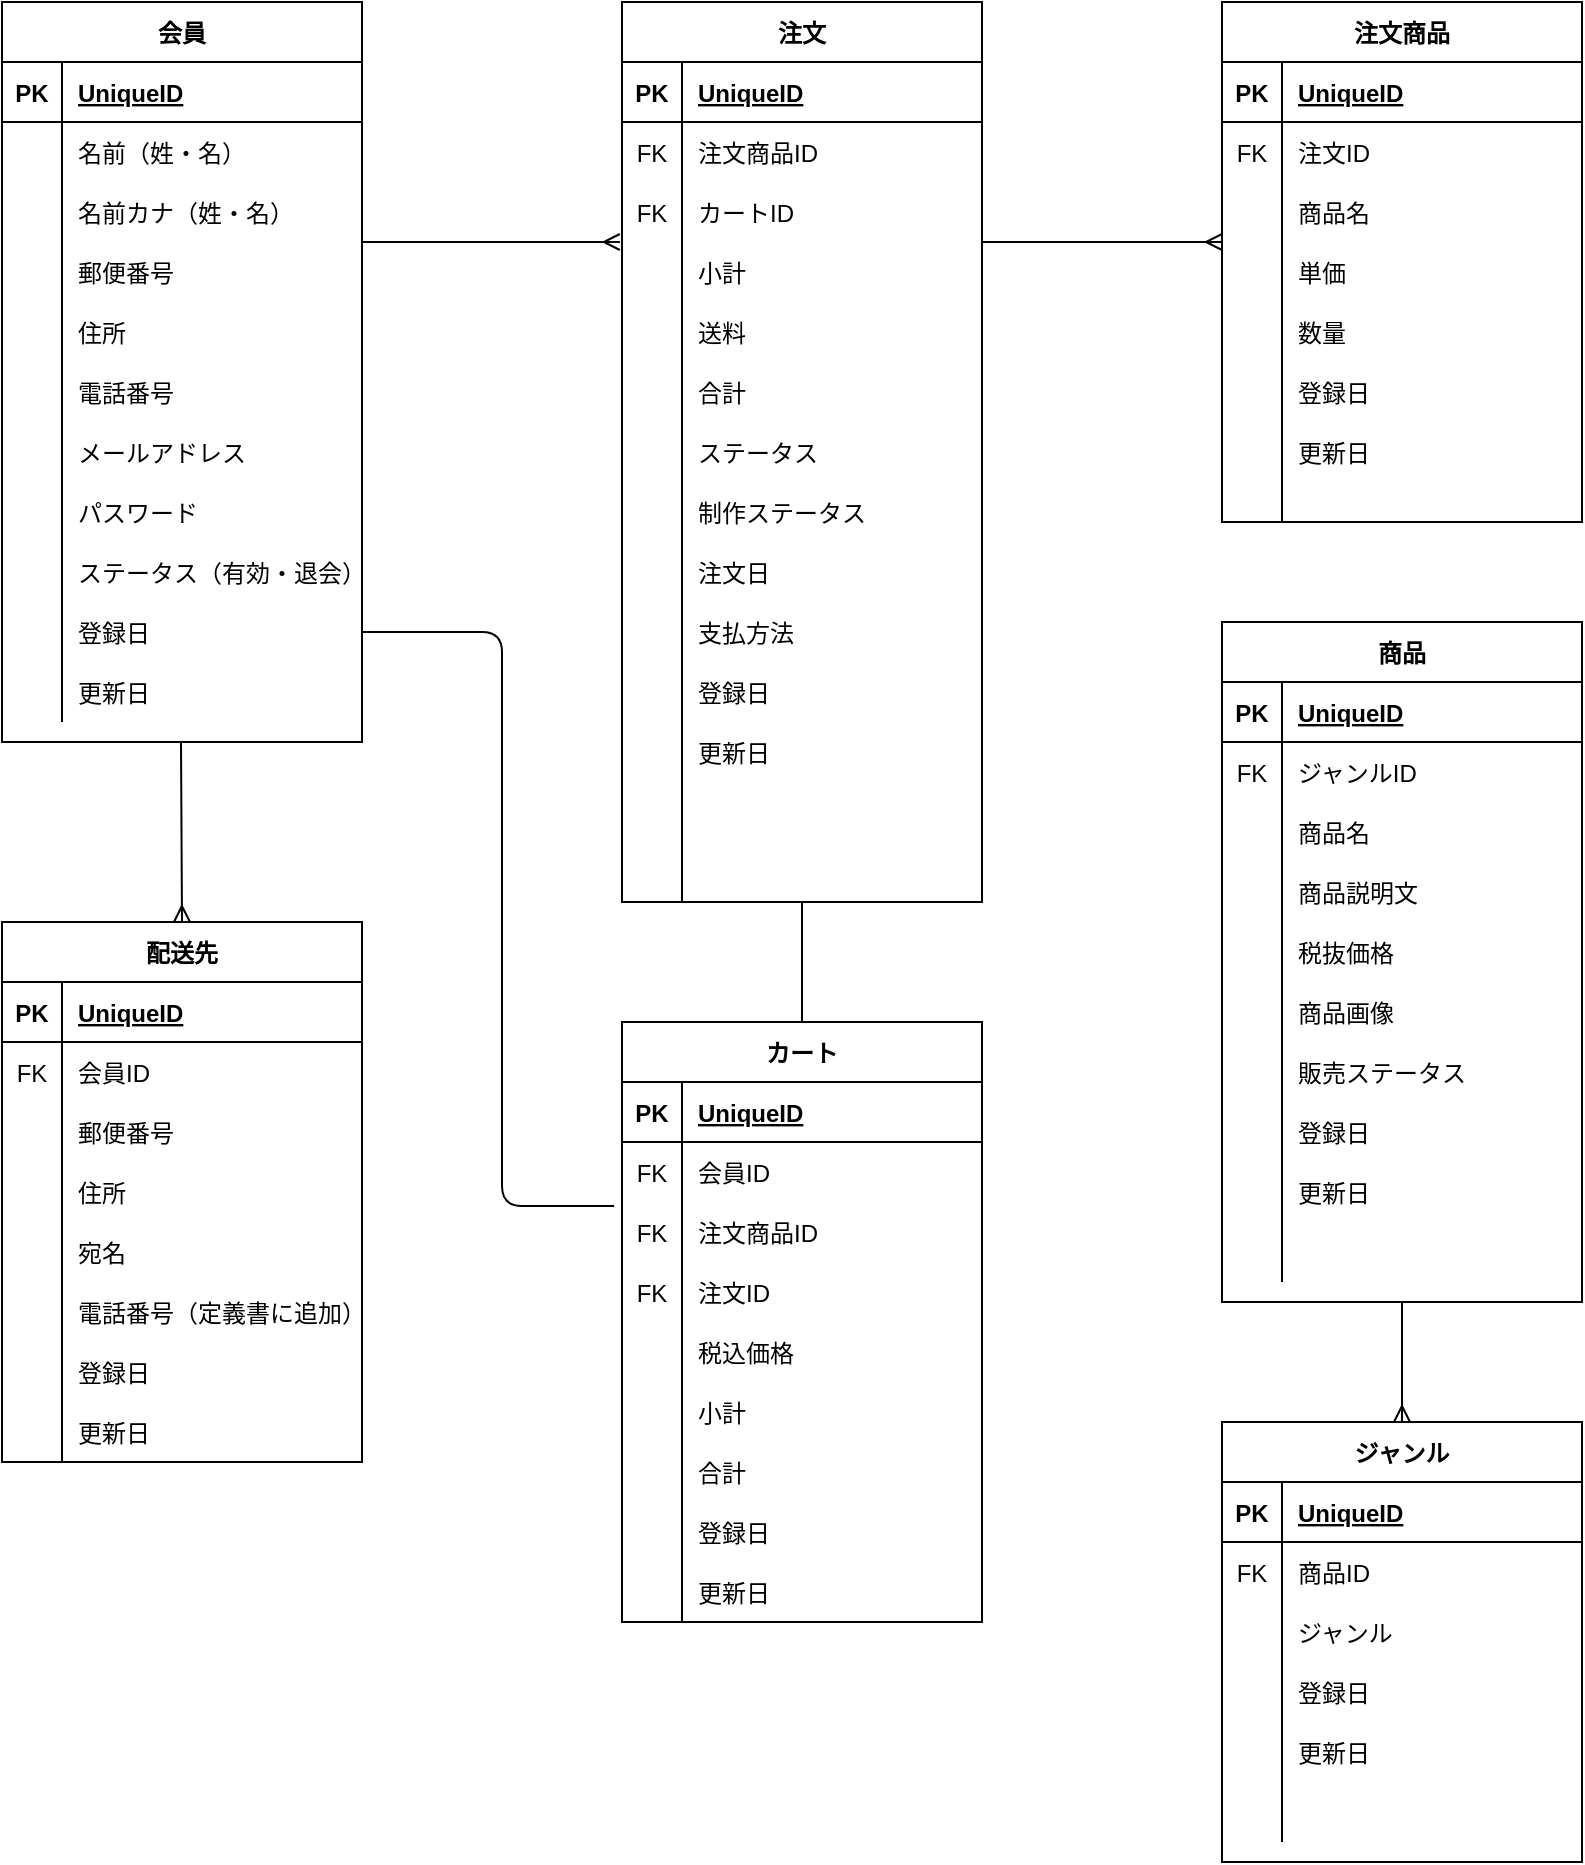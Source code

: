 <mxfile version="14.5.10" type="github">
  <diagram id="IAEGiq9gP3FGeBTiqhDT" name="Page-1">
    <mxGraphModel dx="1426" dy="769" grid="1" gridSize="10" guides="1" tooltips="1" connect="1" arrows="1" fold="1" page="1" pageScale="1" pageWidth="827" pageHeight="1169" math="0" shadow="0">
      <root>
        <mxCell id="0" />
        <mxCell id="1" parent="0" />
        <mxCell id="_laBqRCfSA1-eoaLihnK-1" value="会員" style="shape=table;startSize=30;container=1;collapsible=1;childLayout=tableLayout;fixedRows=1;rowLines=0;fontStyle=1;align=center;resizeLast=1;" vertex="1" parent="1">
          <mxGeometry x="10" y="10" width="180" height="370" as="geometry" />
        </mxCell>
        <mxCell id="_laBqRCfSA1-eoaLihnK-2" value="" style="shape=partialRectangle;collapsible=0;dropTarget=0;pointerEvents=0;fillColor=none;top=0;left=0;bottom=1;right=0;points=[[0,0.5],[1,0.5]];portConstraint=eastwest;" vertex="1" parent="_laBqRCfSA1-eoaLihnK-1">
          <mxGeometry y="30" width="180" height="30" as="geometry" />
        </mxCell>
        <mxCell id="_laBqRCfSA1-eoaLihnK-3" value="PK" style="shape=partialRectangle;connectable=0;fillColor=none;top=0;left=0;bottom=0;right=0;fontStyle=1;overflow=hidden;" vertex="1" parent="_laBqRCfSA1-eoaLihnK-2">
          <mxGeometry width="30" height="30" as="geometry" />
        </mxCell>
        <mxCell id="_laBqRCfSA1-eoaLihnK-4" value="UniqueID" style="shape=partialRectangle;connectable=0;fillColor=none;top=0;left=0;bottom=0;right=0;align=left;spacingLeft=6;fontStyle=5;overflow=hidden;" vertex="1" parent="_laBqRCfSA1-eoaLihnK-2">
          <mxGeometry x="30" width="150" height="30" as="geometry" />
        </mxCell>
        <mxCell id="_laBqRCfSA1-eoaLihnK-5" value="" style="shape=partialRectangle;collapsible=0;dropTarget=0;pointerEvents=0;fillColor=none;top=0;left=0;bottom=0;right=0;points=[[0,0.5],[1,0.5]];portConstraint=eastwest;" vertex="1" parent="_laBqRCfSA1-eoaLihnK-1">
          <mxGeometry y="60" width="180" height="30" as="geometry" />
        </mxCell>
        <mxCell id="_laBqRCfSA1-eoaLihnK-6" value="" style="shape=partialRectangle;connectable=0;fillColor=none;top=0;left=0;bottom=0;right=0;editable=1;overflow=hidden;" vertex="1" parent="_laBqRCfSA1-eoaLihnK-5">
          <mxGeometry width="30" height="30" as="geometry" />
        </mxCell>
        <mxCell id="_laBqRCfSA1-eoaLihnK-7" value="名前（姓・名）" style="shape=partialRectangle;connectable=0;fillColor=none;top=0;left=0;bottom=0;right=0;align=left;spacingLeft=6;overflow=hidden;" vertex="1" parent="_laBqRCfSA1-eoaLihnK-5">
          <mxGeometry x="30" width="150" height="30" as="geometry" />
        </mxCell>
        <mxCell id="_laBqRCfSA1-eoaLihnK-8" value="" style="shape=partialRectangle;collapsible=0;dropTarget=0;pointerEvents=0;fillColor=none;top=0;left=0;bottom=0;right=0;points=[[0,0.5],[1,0.5]];portConstraint=eastwest;" vertex="1" parent="_laBqRCfSA1-eoaLihnK-1">
          <mxGeometry y="90" width="180" height="30" as="geometry" />
        </mxCell>
        <mxCell id="_laBqRCfSA1-eoaLihnK-9" value="" style="shape=partialRectangle;connectable=0;fillColor=none;top=0;left=0;bottom=0;right=0;editable=1;overflow=hidden;" vertex="1" parent="_laBqRCfSA1-eoaLihnK-8">
          <mxGeometry width="30" height="30" as="geometry" />
        </mxCell>
        <mxCell id="_laBqRCfSA1-eoaLihnK-10" value="名前カナ（姓・名）" style="shape=partialRectangle;connectable=0;fillColor=none;top=0;left=0;bottom=0;right=0;align=left;spacingLeft=6;overflow=hidden;" vertex="1" parent="_laBqRCfSA1-eoaLihnK-8">
          <mxGeometry x="30" width="150" height="30" as="geometry" />
        </mxCell>
        <mxCell id="_laBqRCfSA1-eoaLihnK-11" value="" style="shape=partialRectangle;collapsible=0;dropTarget=0;pointerEvents=0;fillColor=none;top=0;left=0;bottom=0;right=0;points=[[0,0.5],[1,0.5]];portConstraint=eastwest;" vertex="1" parent="_laBqRCfSA1-eoaLihnK-1">
          <mxGeometry y="120" width="180" height="30" as="geometry" />
        </mxCell>
        <mxCell id="_laBqRCfSA1-eoaLihnK-12" value="" style="shape=partialRectangle;connectable=0;fillColor=none;top=0;left=0;bottom=0;right=0;editable=1;overflow=hidden;" vertex="1" parent="_laBqRCfSA1-eoaLihnK-11">
          <mxGeometry width="30" height="30" as="geometry" />
        </mxCell>
        <mxCell id="_laBqRCfSA1-eoaLihnK-13" value="郵便番号" style="shape=partialRectangle;connectable=0;fillColor=none;top=0;left=0;bottom=0;right=0;align=left;spacingLeft=6;overflow=hidden;" vertex="1" parent="_laBqRCfSA1-eoaLihnK-11">
          <mxGeometry x="30" width="150" height="30" as="geometry" />
        </mxCell>
        <mxCell id="_laBqRCfSA1-eoaLihnK-94" value="" style="shape=partialRectangle;collapsible=0;dropTarget=0;pointerEvents=0;fillColor=none;top=0;left=0;bottom=0;right=0;points=[[0,0.5],[1,0.5]];portConstraint=eastwest;" vertex="1" parent="_laBqRCfSA1-eoaLihnK-1">
          <mxGeometry y="150" width="180" height="30" as="geometry" />
        </mxCell>
        <mxCell id="_laBqRCfSA1-eoaLihnK-95" value="" style="shape=partialRectangle;connectable=0;fillColor=none;top=0;left=0;bottom=0;right=0;editable=1;overflow=hidden;" vertex="1" parent="_laBqRCfSA1-eoaLihnK-94">
          <mxGeometry width="30" height="30" as="geometry" />
        </mxCell>
        <mxCell id="_laBqRCfSA1-eoaLihnK-96" value="住所" style="shape=partialRectangle;connectable=0;fillColor=none;top=0;left=0;bottom=0;right=0;align=left;spacingLeft=6;overflow=hidden;" vertex="1" parent="_laBqRCfSA1-eoaLihnK-94">
          <mxGeometry x="30" width="150" height="30" as="geometry" />
        </mxCell>
        <mxCell id="_laBqRCfSA1-eoaLihnK-98" value="" style="shape=partialRectangle;collapsible=0;dropTarget=0;pointerEvents=0;fillColor=none;top=0;left=0;bottom=0;right=0;points=[[0,0.5],[1,0.5]];portConstraint=eastwest;" vertex="1" parent="_laBqRCfSA1-eoaLihnK-1">
          <mxGeometry y="180" width="180" height="30" as="geometry" />
        </mxCell>
        <mxCell id="_laBqRCfSA1-eoaLihnK-99" value="" style="shape=partialRectangle;connectable=0;fillColor=none;top=0;left=0;bottom=0;right=0;editable=1;overflow=hidden;" vertex="1" parent="_laBqRCfSA1-eoaLihnK-98">
          <mxGeometry width="30" height="30" as="geometry" />
        </mxCell>
        <mxCell id="_laBqRCfSA1-eoaLihnK-100" value="電話番号" style="shape=partialRectangle;connectable=0;fillColor=none;top=0;left=0;bottom=0;right=0;align=left;spacingLeft=6;overflow=hidden;" vertex="1" parent="_laBqRCfSA1-eoaLihnK-98">
          <mxGeometry x="30" width="150" height="30" as="geometry" />
        </mxCell>
        <mxCell id="_laBqRCfSA1-eoaLihnK-101" value="" style="shape=partialRectangle;collapsible=0;dropTarget=0;pointerEvents=0;fillColor=none;top=0;left=0;bottom=0;right=0;points=[[0,0.5],[1,0.5]];portConstraint=eastwest;" vertex="1" parent="_laBqRCfSA1-eoaLihnK-1">
          <mxGeometry y="210" width="180" height="30" as="geometry" />
        </mxCell>
        <mxCell id="_laBqRCfSA1-eoaLihnK-102" value="" style="shape=partialRectangle;connectable=0;fillColor=none;top=0;left=0;bottom=0;right=0;editable=1;overflow=hidden;" vertex="1" parent="_laBqRCfSA1-eoaLihnK-101">
          <mxGeometry width="30" height="30" as="geometry" />
        </mxCell>
        <mxCell id="_laBqRCfSA1-eoaLihnK-103" value="メールアドレス" style="shape=partialRectangle;connectable=0;fillColor=none;top=0;left=0;bottom=0;right=0;align=left;spacingLeft=6;overflow=hidden;" vertex="1" parent="_laBqRCfSA1-eoaLihnK-101">
          <mxGeometry x="30" width="150" height="30" as="geometry" />
        </mxCell>
        <mxCell id="_laBqRCfSA1-eoaLihnK-104" value="" style="shape=partialRectangle;collapsible=0;dropTarget=0;pointerEvents=0;fillColor=none;top=0;left=0;bottom=0;right=0;points=[[0,0.5],[1,0.5]];portConstraint=eastwest;" vertex="1" parent="_laBqRCfSA1-eoaLihnK-1">
          <mxGeometry y="240" width="180" height="30" as="geometry" />
        </mxCell>
        <mxCell id="_laBqRCfSA1-eoaLihnK-105" value="" style="shape=partialRectangle;connectable=0;fillColor=none;top=0;left=0;bottom=0;right=0;editable=1;overflow=hidden;" vertex="1" parent="_laBqRCfSA1-eoaLihnK-104">
          <mxGeometry width="30" height="30" as="geometry" />
        </mxCell>
        <mxCell id="_laBqRCfSA1-eoaLihnK-106" value="パスワード" style="shape=partialRectangle;connectable=0;fillColor=none;top=0;left=0;bottom=0;right=0;align=left;spacingLeft=6;overflow=hidden;" vertex="1" parent="_laBqRCfSA1-eoaLihnK-104">
          <mxGeometry x="30" width="150" height="30" as="geometry" />
        </mxCell>
        <mxCell id="_laBqRCfSA1-eoaLihnK-107" value="" style="shape=partialRectangle;collapsible=0;dropTarget=0;pointerEvents=0;fillColor=none;top=0;left=0;bottom=0;right=0;points=[[0,0.5],[1,0.5]];portConstraint=eastwest;" vertex="1" parent="_laBqRCfSA1-eoaLihnK-1">
          <mxGeometry y="270" width="180" height="30" as="geometry" />
        </mxCell>
        <mxCell id="_laBqRCfSA1-eoaLihnK-108" value="" style="shape=partialRectangle;connectable=0;fillColor=none;top=0;left=0;bottom=0;right=0;editable=1;overflow=hidden;" vertex="1" parent="_laBqRCfSA1-eoaLihnK-107">
          <mxGeometry width="30" height="30" as="geometry" />
        </mxCell>
        <mxCell id="_laBqRCfSA1-eoaLihnK-109" value="ステータス（有効・退会）" style="shape=partialRectangle;connectable=0;fillColor=none;top=0;left=0;bottom=0;right=0;align=left;spacingLeft=6;overflow=hidden;" vertex="1" parent="_laBqRCfSA1-eoaLihnK-107">
          <mxGeometry x="30" width="150" height="30" as="geometry" />
        </mxCell>
        <mxCell id="_laBqRCfSA1-eoaLihnK-110" value="" style="shape=partialRectangle;collapsible=0;dropTarget=0;pointerEvents=0;fillColor=none;top=0;left=0;bottom=0;right=0;points=[[0,0.5],[1,0.5]];portConstraint=eastwest;" vertex="1" parent="_laBqRCfSA1-eoaLihnK-1">
          <mxGeometry y="300" width="180" height="30" as="geometry" />
        </mxCell>
        <mxCell id="_laBqRCfSA1-eoaLihnK-111" value="" style="shape=partialRectangle;connectable=0;fillColor=none;top=0;left=0;bottom=0;right=0;editable=1;overflow=hidden;" vertex="1" parent="_laBqRCfSA1-eoaLihnK-110">
          <mxGeometry width="30" height="30" as="geometry" />
        </mxCell>
        <mxCell id="_laBqRCfSA1-eoaLihnK-112" value="登録日" style="shape=partialRectangle;connectable=0;fillColor=none;top=0;left=0;bottom=0;right=0;align=left;spacingLeft=6;overflow=hidden;" vertex="1" parent="_laBqRCfSA1-eoaLihnK-110">
          <mxGeometry x="30" width="150" height="30" as="geometry" />
        </mxCell>
        <mxCell id="_laBqRCfSA1-eoaLihnK-113" value="" style="shape=partialRectangle;collapsible=0;dropTarget=0;pointerEvents=0;fillColor=none;top=0;left=0;bottom=0;right=0;points=[[0,0.5],[1,0.5]];portConstraint=eastwest;" vertex="1" parent="_laBqRCfSA1-eoaLihnK-1">
          <mxGeometry y="330" width="180" height="30" as="geometry" />
        </mxCell>
        <mxCell id="_laBqRCfSA1-eoaLihnK-114" value="" style="shape=partialRectangle;connectable=0;fillColor=none;top=0;left=0;bottom=0;right=0;editable=1;overflow=hidden;" vertex="1" parent="_laBqRCfSA1-eoaLihnK-113">
          <mxGeometry width="30" height="30" as="geometry" />
        </mxCell>
        <mxCell id="_laBqRCfSA1-eoaLihnK-115" value="更新日" style="shape=partialRectangle;connectable=0;fillColor=none;top=0;left=0;bottom=0;right=0;align=left;spacingLeft=6;overflow=hidden;" vertex="1" parent="_laBqRCfSA1-eoaLihnK-113">
          <mxGeometry x="30" width="150" height="30" as="geometry" />
        </mxCell>
        <mxCell id="_laBqRCfSA1-eoaLihnK-14" value="ジャンル" style="shape=table;startSize=30;container=1;collapsible=1;childLayout=tableLayout;fixedRows=1;rowLines=0;fontStyle=1;align=center;resizeLast=1;" vertex="1" parent="1">
          <mxGeometry x="620" y="720" width="180" height="220" as="geometry" />
        </mxCell>
        <mxCell id="_laBqRCfSA1-eoaLihnK-15" value="" style="shape=partialRectangle;collapsible=0;dropTarget=0;pointerEvents=0;fillColor=none;top=0;left=0;bottom=1;right=0;points=[[0,0.5],[1,0.5]];portConstraint=eastwest;" vertex="1" parent="_laBqRCfSA1-eoaLihnK-14">
          <mxGeometry y="30" width="180" height="30" as="geometry" />
        </mxCell>
        <mxCell id="_laBqRCfSA1-eoaLihnK-16" value="PK" style="shape=partialRectangle;connectable=0;fillColor=none;top=0;left=0;bottom=0;right=0;fontStyle=1;overflow=hidden;" vertex="1" parent="_laBqRCfSA1-eoaLihnK-15">
          <mxGeometry width="30" height="30" as="geometry" />
        </mxCell>
        <mxCell id="_laBqRCfSA1-eoaLihnK-17" value="UniqueID" style="shape=partialRectangle;connectable=0;fillColor=none;top=0;left=0;bottom=0;right=0;align=left;spacingLeft=6;fontStyle=5;overflow=hidden;" vertex="1" parent="_laBqRCfSA1-eoaLihnK-15">
          <mxGeometry x="30" width="150" height="30" as="geometry" />
        </mxCell>
        <mxCell id="_laBqRCfSA1-eoaLihnK-194" value="" style="shape=partialRectangle;collapsible=0;dropTarget=0;pointerEvents=0;fillColor=none;top=0;left=0;bottom=0;right=0;points=[[0,0.5],[1,0.5]];portConstraint=eastwest;" vertex="1" parent="_laBqRCfSA1-eoaLihnK-14">
          <mxGeometry y="60" width="180" height="30" as="geometry" />
        </mxCell>
        <mxCell id="_laBqRCfSA1-eoaLihnK-195" value="FK" style="shape=partialRectangle;connectable=0;fillColor=none;top=0;left=0;bottom=0;right=0;fontStyle=0;overflow=hidden;" vertex="1" parent="_laBqRCfSA1-eoaLihnK-194">
          <mxGeometry width="30" height="30" as="geometry" />
        </mxCell>
        <mxCell id="_laBqRCfSA1-eoaLihnK-196" value="商品ID" style="shape=partialRectangle;connectable=0;fillColor=none;top=0;left=0;bottom=0;right=0;align=left;spacingLeft=6;fontStyle=0;overflow=hidden;" vertex="1" parent="_laBqRCfSA1-eoaLihnK-194">
          <mxGeometry x="30" width="150" height="30" as="geometry" />
        </mxCell>
        <mxCell id="_laBqRCfSA1-eoaLihnK-18" value="" style="shape=partialRectangle;collapsible=0;dropTarget=0;pointerEvents=0;fillColor=none;top=0;left=0;bottom=0;right=0;points=[[0,0.5],[1,0.5]];portConstraint=eastwest;" vertex="1" parent="_laBqRCfSA1-eoaLihnK-14">
          <mxGeometry y="90" width="180" height="30" as="geometry" />
        </mxCell>
        <mxCell id="_laBqRCfSA1-eoaLihnK-19" value="" style="shape=partialRectangle;connectable=0;fillColor=none;top=0;left=0;bottom=0;right=0;editable=1;overflow=hidden;" vertex="1" parent="_laBqRCfSA1-eoaLihnK-18">
          <mxGeometry width="30" height="30" as="geometry" />
        </mxCell>
        <mxCell id="_laBqRCfSA1-eoaLihnK-20" value="ジャンル" style="shape=partialRectangle;connectable=0;fillColor=none;top=0;left=0;bottom=0;right=0;align=left;spacingLeft=6;overflow=hidden;" vertex="1" parent="_laBqRCfSA1-eoaLihnK-18">
          <mxGeometry x="30" width="150" height="30" as="geometry" />
        </mxCell>
        <mxCell id="_laBqRCfSA1-eoaLihnK-198" value="" style="shape=partialRectangle;collapsible=0;dropTarget=0;pointerEvents=0;fillColor=none;top=0;left=0;bottom=0;right=0;points=[[0,0.5],[1,0.5]];portConstraint=eastwest;" vertex="1" parent="_laBqRCfSA1-eoaLihnK-14">
          <mxGeometry y="120" width="180" height="30" as="geometry" />
        </mxCell>
        <mxCell id="_laBqRCfSA1-eoaLihnK-199" value="" style="shape=partialRectangle;connectable=0;fillColor=none;top=0;left=0;bottom=0;right=0;editable=1;overflow=hidden;" vertex="1" parent="_laBqRCfSA1-eoaLihnK-198">
          <mxGeometry width="30" height="30" as="geometry" />
        </mxCell>
        <mxCell id="_laBqRCfSA1-eoaLihnK-200" value="登録日" style="shape=partialRectangle;connectable=0;fillColor=none;top=0;left=0;bottom=0;right=0;align=left;spacingLeft=6;overflow=hidden;" vertex="1" parent="_laBqRCfSA1-eoaLihnK-198">
          <mxGeometry x="30" width="150" height="30" as="geometry" />
        </mxCell>
        <mxCell id="_laBqRCfSA1-eoaLihnK-37" value="" style="shape=partialRectangle;collapsible=0;dropTarget=0;pointerEvents=0;fillColor=none;top=0;left=0;bottom=0;right=0;points=[[0,0.5],[1,0.5]];portConstraint=eastwest;" vertex="1" parent="_laBqRCfSA1-eoaLihnK-14">
          <mxGeometry y="150" width="180" height="30" as="geometry" />
        </mxCell>
        <mxCell id="_laBqRCfSA1-eoaLihnK-38" value="" style="shape=partialRectangle;connectable=0;fillColor=none;top=0;left=0;bottom=0;right=0;editable=1;overflow=hidden;" vertex="1" parent="_laBqRCfSA1-eoaLihnK-37">
          <mxGeometry width="30" height="30" as="geometry" />
        </mxCell>
        <mxCell id="_laBqRCfSA1-eoaLihnK-39" value="更新日" style="shape=partialRectangle;connectable=0;fillColor=none;top=0;left=0;bottom=0;right=0;align=left;spacingLeft=6;overflow=hidden;" vertex="1" parent="_laBqRCfSA1-eoaLihnK-37">
          <mxGeometry x="30" width="150" height="30" as="geometry" />
        </mxCell>
        <mxCell id="_laBqRCfSA1-eoaLihnK-120" value="" style="shape=partialRectangle;collapsible=0;dropTarget=0;pointerEvents=0;fillColor=none;top=0;left=0;bottom=0;right=0;points=[[0,0.5],[1,0.5]];portConstraint=eastwest;" vertex="1" parent="_laBqRCfSA1-eoaLihnK-14">
          <mxGeometry y="180" width="180" height="30" as="geometry" />
        </mxCell>
        <mxCell id="_laBqRCfSA1-eoaLihnK-121" value="" style="shape=partialRectangle;connectable=0;fillColor=none;top=0;left=0;bottom=0;right=0;editable=1;overflow=hidden;" vertex="1" parent="_laBqRCfSA1-eoaLihnK-120">
          <mxGeometry width="30" height="30" as="geometry" />
        </mxCell>
        <mxCell id="_laBqRCfSA1-eoaLihnK-122" value="" style="shape=partialRectangle;connectable=0;fillColor=none;top=0;left=0;bottom=0;right=0;align=left;spacingLeft=6;overflow=hidden;" vertex="1" parent="_laBqRCfSA1-eoaLihnK-120">
          <mxGeometry x="30" width="150" height="30" as="geometry" />
        </mxCell>
        <mxCell id="_laBqRCfSA1-eoaLihnK-27" value="注文" style="shape=table;startSize=30;container=1;collapsible=1;childLayout=tableLayout;fixedRows=1;rowLines=0;fontStyle=1;align=center;resizeLast=1;" vertex="1" parent="1">
          <mxGeometry x="320" y="10" width="180" height="450" as="geometry" />
        </mxCell>
        <mxCell id="_laBqRCfSA1-eoaLihnK-28" value="" style="shape=partialRectangle;collapsible=0;dropTarget=0;pointerEvents=0;fillColor=none;top=0;left=0;bottom=1;right=0;points=[[0,0.5],[1,0.5]];portConstraint=eastwest;" vertex="1" parent="_laBqRCfSA1-eoaLihnK-27">
          <mxGeometry y="30" width="180" height="30" as="geometry" />
        </mxCell>
        <mxCell id="_laBqRCfSA1-eoaLihnK-29" value="PK" style="shape=partialRectangle;connectable=0;fillColor=none;top=0;left=0;bottom=0;right=0;fontStyle=1;overflow=hidden;" vertex="1" parent="_laBqRCfSA1-eoaLihnK-28">
          <mxGeometry width="30" height="30" as="geometry" />
        </mxCell>
        <mxCell id="_laBqRCfSA1-eoaLihnK-30" value="UniqueID" style="shape=partialRectangle;connectable=0;fillColor=none;top=0;left=0;bottom=0;right=0;align=left;spacingLeft=6;fontStyle=5;overflow=hidden;" vertex="1" parent="_laBqRCfSA1-eoaLihnK-28">
          <mxGeometry x="30" width="150" height="30" as="geometry" />
        </mxCell>
        <mxCell id="_laBqRCfSA1-eoaLihnK-190" value="" style="shape=partialRectangle;collapsible=0;dropTarget=0;pointerEvents=0;fillColor=none;top=0;left=0;bottom=0;right=0;points=[[0,0.5],[1,0.5]];portConstraint=eastwest;" vertex="1" parent="_laBqRCfSA1-eoaLihnK-27">
          <mxGeometry y="60" width="180" height="30" as="geometry" />
        </mxCell>
        <mxCell id="_laBqRCfSA1-eoaLihnK-191" value="FK" style="shape=partialRectangle;connectable=0;fillColor=none;top=0;left=0;bottom=0;right=0;fontStyle=0;overflow=hidden;" vertex="1" parent="_laBqRCfSA1-eoaLihnK-190">
          <mxGeometry width="30" height="30" as="geometry" />
        </mxCell>
        <mxCell id="_laBqRCfSA1-eoaLihnK-192" value="注文商品ID" style="shape=partialRectangle;connectable=0;fillColor=none;top=0;left=0;bottom=0;right=0;align=left;spacingLeft=6;fontStyle=0;overflow=hidden;" vertex="1" parent="_laBqRCfSA1-eoaLihnK-190">
          <mxGeometry x="30" width="150" height="30" as="geometry" />
        </mxCell>
        <mxCell id="_laBqRCfSA1-eoaLihnK-253" value="" style="shape=partialRectangle;collapsible=0;dropTarget=0;pointerEvents=0;fillColor=none;top=0;left=0;bottom=0;right=0;points=[[0,0.5],[1,0.5]];portConstraint=eastwest;" vertex="1" parent="_laBqRCfSA1-eoaLihnK-27">
          <mxGeometry y="90" width="180" height="30" as="geometry" />
        </mxCell>
        <mxCell id="_laBqRCfSA1-eoaLihnK-254" value="FK" style="shape=partialRectangle;connectable=0;fillColor=none;top=0;left=0;bottom=0;right=0;fontStyle=0;overflow=hidden;" vertex="1" parent="_laBqRCfSA1-eoaLihnK-253">
          <mxGeometry width="30" height="30" as="geometry" />
        </mxCell>
        <mxCell id="_laBqRCfSA1-eoaLihnK-255" value="カートID" style="shape=partialRectangle;connectable=0;fillColor=none;top=0;left=0;bottom=0;right=0;align=left;spacingLeft=6;fontStyle=0;overflow=hidden;" vertex="1" parent="_laBqRCfSA1-eoaLihnK-253">
          <mxGeometry x="30" width="150" height="30" as="geometry" />
        </mxCell>
        <mxCell id="_laBqRCfSA1-eoaLihnK-31" value="" style="shape=partialRectangle;collapsible=0;dropTarget=0;pointerEvents=0;fillColor=none;top=0;left=0;bottom=0;right=0;points=[[0,0.5],[1,0.5]];portConstraint=eastwest;" vertex="1" parent="_laBqRCfSA1-eoaLihnK-27">
          <mxGeometry y="120" width="180" height="30" as="geometry" />
        </mxCell>
        <mxCell id="_laBqRCfSA1-eoaLihnK-32" value="" style="shape=partialRectangle;connectable=0;fillColor=none;top=0;left=0;bottom=0;right=0;editable=1;overflow=hidden;" vertex="1" parent="_laBqRCfSA1-eoaLihnK-31">
          <mxGeometry width="30" height="30" as="geometry" />
        </mxCell>
        <mxCell id="_laBqRCfSA1-eoaLihnK-33" value="小計" style="shape=partialRectangle;connectable=0;fillColor=none;top=0;left=0;bottom=0;right=0;align=left;spacingLeft=6;overflow=hidden;" vertex="1" parent="_laBqRCfSA1-eoaLihnK-31">
          <mxGeometry x="30" width="150" height="30" as="geometry" />
        </mxCell>
        <mxCell id="_laBqRCfSA1-eoaLihnK-34" value="" style="shape=partialRectangle;collapsible=0;dropTarget=0;pointerEvents=0;fillColor=none;top=0;left=0;bottom=0;right=0;points=[[0,0.5],[1,0.5]];portConstraint=eastwest;" vertex="1" parent="_laBqRCfSA1-eoaLihnK-27">
          <mxGeometry y="150" width="180" height="30" as="geometry" />
        </mxCell>
        <mxCell id="_laBqRCfSA1-eoaLihnK-35" value="" style="shape=partialRectangle;connectable=0;fillColor=none;top=0;left=0;bottom=0;right=0;editable=1;overflow=hidden;" vertex="1" parent="_laBqRCfSA1-eoaLihnK-34">
          <mxGeometry width="30" height="30" as="geometry" />
        </mxCell>
        <mxCell id="_laBqRCfSA1-eoaLihnK-36" value="送料" style="shape=partialRectangle;connectable=0;fillColor=none;top=0;left=0;bottom=0;right=0;align=left;spacingLeft=6;overflow=hidden;" vertex="1" parent="_laBqRCfSA1-eoaLihnK-34">
          <mxGeometry x="30" width="150" height="30" as="geometry" />
        </mxCell>
        <mxCell id="_laBqRCfSA1-eoaLihnK-152" value="" style="shape=partialRectangle;collapsible=0;dropTarget=0;pointerEvents=0;fillColor=none;top=0;left=0;bottom=0;right=0;points=[[0,0.5],[1,0.5]];portConstraint=eastwest;" vertex="1" parent="_laBqRCfSA1-eoaLihnK-27">
          <mxGeometry y="180" width="180" height="30" as="geometry" />
        </mxCell>
        <mxCell id="_laBqRCfSA1-eoaLihnK-153" value="" style="shape=partialRectangle;connectable=0;fillColor=none;top=0;left=0;bottom=0;right=0;editable=1;overflow=hidden;" vertex="1" parent="_laBqRCfSA1-eoaLihnK-152">
          <mxGeometry width="30" height="30" as="geometry" />
        </mxCell>
        <mxCell id="_laBqRCfSA1-eoaLihnK-154" value="合計" style="shape=partialRectangle;connectable=0;fillColor=none;top=0;left=0;bottom=0;right=0;align=left;spacingLeft=6;overflow=hidden;" vertex="1" parent="_laBqRCfSA1-eoaLihnK-152">
          <mxGeometry x="30" width="150" height="30" as="geometry" />
        </mxCell>
        <mxCell id="_laBqRCfSA1-eoaLihnK-144" value="" style="shape=partialRectangle;collapsible=0;dropTarget=0;pointerEvents=0;fillColor=none;top=0;left=0;bottom=0;right=0;points=[[0,0.5],[1,0.5]];portConstraint=eastwest;" vertex="1" parent="_laBqRCfSA1-eoaLihnK-27">
          <mxGeometry y="210" width="180" height="30" as="geometry" />
        </mxCell>
        <mxCell id="_laBqRCfSA1-eoaLihnK-145" value="" style="shape=partialRectangle;connectable=0;fillColor=none;top=0;left=0;bottom=0;right=0;editable=1;overflow=hidden;" vertex="1" parent="_laBqRCfSA1-eoaLihnK-144">
          <mxGeometry width="30" height="30" as="geometry" />
        </mxCell>
        <mxCell id="_laBqRCfSA1-eoaLihnK-146" value="ステータス" style="shape=partialRectangle;connectable=0;fillColor=none;top=0;left=0;bottom=0;right=0;align=left;spacingLeft=6;overflow=hidden;" vertex="1" parent="_laBqRCfSA1-eoaLihnK-144">
          <mxGeometry x="30" width="150" height="30" as="geometry" />
        </mxCell>
        <mxCell id="_laBqRCfSA1-eoaLihnK-148" value="" style="shape=partialRectangle;collapsible=0;dropTarget=0;pointerEvents=0;fillColor=none;top=0;left=0;bottom=0;right=0;points=[[0,0.5],[1,0.5]];portConstraint=eastwest;" vertex="1" parent="_laBqRCfSA1-eoaLihnK-27">
          <mxGeometry y="240" width="180" height="30" as="geometry" />
        </mxCell>
        <mxCell id="_laBqRCfSA1-eoaLihnK-149" value="" style="shape=partialRectangle;connectable=0;fillColor=none;top=0;left=0;bottom=0;right=0;editable=1;overflow=hidden;" vertex="1" parent="_laBqRCfSA1-eoaLihnK-148">
          <mxGeometry width="30" height="30" as="geometry" />
        </mxCell>
        <mxCell id="_laBqRCfSA1-eoaLihnK-150" value="制作ステータス" style="shape=partialRectangle;connectable=0;fillColor=none;top=0;left=0;bottom=0;right=0;align=left;spacingLeft=6;overflow=hidden;" vertex="1" parent="_laBqRCfSA1-eoaLihnK-148">
          <mxGeometry x="30" width="150" height="30" as="geometry" />
        </mxCell>
        <mxCell id="_laBqRCfSA1-eoaLihnK-136" value="" style="shape=partialRectangle;collapsible=0;dropTarget=0;pointerEvents=0;fillColor=none;top=0;left=0;bottom=0;right=0;points=[[0,0.5],[1,0.5]];portConstraint=eastwest;" vertex="1" parent="_laBqRCfSA1-eoaLihnK-27">
          <mxGeometry y="270" width="180" height="30" as="geometry" />
        </mxCell>
        <mxCell id="_laBqRCfSA1-eoaLihnK-137" value="" style="shape=partialRectangle;connectable=0;fillColor=none;top=0;left=0;bottom=0;right=0;editable=1;overflow=hidden;" vertex="1" parent="_laBqRCfSA1-eoaLihnK-136">
          <mxGeometry width="30" height="30" as="geometry" />
        </mxCell>
        <mxCell id="_laBqRCfSA1-eoaLihnK-138" value="注文日" style="shape=partialRectangle;connectable=0;fillColor=none;top=0;left=0;bottom=0;right=0;align=left;spacingLeft=6;overflow=hidden;" vertex="1" parent="_laBqRCfSA1-eoaLihnK-136">
          <mxGeometry x="30" width="150" height="30" as="geometry" />
        </mxCell>
        <mxCell id="_laBqRCfSA1-eoaLihnK-140" value="" style="shape=partialRectangle;collapsible=0;dropTarget=0;pointerEvents=0;fillColor=none;top=0;left=0;bottom=0;right=0;points=[[0,0.5],[1,0.5]];portConstraint=eastwest;" vertex="1" parent="_laBqRCfSA1-eoaLihnK-27">
          <mxGeometry y="300" width="180" height="30" as="geometry" />
        </mxCell>
        <mxCell id="_laBqRCfSA1-eoaLihnK-141" value="" style="shape=partialRectangle;connectable=0;fillColor=none;top=0;left=0;bottom=0;right=0;editable=1;overflow=hidden;" vertex="1" parent="_laBqRCfSA1-eoaLihnK-140">
          <mxGeometry width="30" height="30" as="geometry" />
        </mxCell>
        <mxCell id="_laBqRCfSA1-eoaLihnK-142" value="支払方法" style="shape=partialRectangle;connectable=0;fillColor=none;top=0;left=0;bottom=0;right=0;align=left;spacingLeft=6;overflow=hidden;" vertex="1" parent="_laBqRCfSA1-eoaLihnK-140">
          <mxGeometry x="30" width="150" height="30" as="geometry" />
        </mxCell>
        <mxCell id="_laBqRCfSA1-eoaLihnK-128" value="" style="shape=partialRectangle;collapsible=0;dropTarget=0;pointerEvents=0;fillColor=none;top=0;left=0;bottom=0;right=0;points=[[0,0.5],[1,0.5]];portConstraint=eastwest;" vertex="1" parent="_laBqRCfSA1-eoaLihnK-27">
          <mxGeometry y="330" width="180" height="30" as="geometry" />
        </mxCell>
        <mxCell id="_laBqRCfSA1-eoaLihnK-129" value="" style="shape=partialRectangle;connectable=0;fillColor=none;top=0;left=0;bottom=0;right=0;editable=1;overflow=hidden;" vertex="1" parent="_laBqRCfSA1-eoaLihnK-128">
          <mxGeometry width="30" height="30" as="geometry" />
        </mxCell>
        <mxCell id="_laBqRCfSA1-eoaLihnK-130" value="登録日" style="shape=partialRectangle;connectable=0;fillColor=none;top=0;left=0;bottom=0;right=0;align=left;spacingLeft=6;overflow=hidden;" vertex="1" parent="_laBqRCfSA1-eoaLihnK-128">
          <mxGeometry x="30" width="150" height="30" as="geometry" />
        </mxCell>
        <mxCell id="_laBqRCfSA1-eoaLihnK-132" value="" style="shape=partialRectangle;collapsible=0;dropTarget=0;pointerEvents=0;fillColor=none;top=0;left=0;bottom=0;right=0;points=[[0,0.5],[1,0.5]];portConstraint=eastwest;" vertex="1" parent="_laBqRCfSA1-eoaLihnK-27">
          <mxGeometry y="360" width="180" height="30" as="geometry" />
        </mxCell>
        <mxCell id="_laBqRCfSA1-eoaLihnK-133" value="" style="shape=partialRectangle;connectable=0;fillColor=none;top=0;left=0;bottom=0;right=0;editable=1;overflow=hidden;" vertex="1" parent="_laBqRCfSA1-eoaLihnK-132">
          <mxGeometry width="30" height="30" as="geometry" />
        </mxCell>
        <mxCell id="_laBqRCfSA1-eoaLihnK-134" value="更新日" style="shape=partialRectangle;connectable=0;fillColor=none;top=0;left=0;bottom=0;right=0;align=left;spacingLeft=6;overflow=hidden;" vertex="1" parent="_laBqRCfSA1-eoaLihnK-132">
          <mxGeometry x="30" width="150" height="30" as="geometry" />
        </mxCell>
        <mxCell id="_laBqRCfSA1-eoaLihnK-222" value="" style="shape=partialRectangle;collapsible=0;dropTarget=0;pointerEvents=0;fillColor=none;top=0;left=0;bottom=0;right=0;points=[[0,0.5],[1,0.5]];portConstraint=eastwest;" vertex="1" parent="_laBqRCfSA1-eoaLihnK-27">
          <mxGeometry y="390" width="180" height="30" as="geometry" />
        </mxCell>
        <mxCell id="_laBqRCfSA1-eoaLihnK-223" value="" style="shape=partialRectangle;connectable=0;fillColor=none;top=0;left=0;bottom=0;right=0;editable=1;overflow=hidden;" vertex="1" parent="_laBqRCfSA1-eoaLihnK-222">
          <mxGeometry width="30" height="30" as="geometry" />
        </mxCell>
        <mxCell id="_laBqRCfSA1-eoaLihnK-224" value="" style="shape=partialRectangle;connectable=0;fillColor=none;top=0;left=0;bottom=0;right=0;align=left;spacingLeft=6;overflow=hidden;" vertex="1" parent="_laBqRCfSA1-eoaLihnK-222">
          <mxGeometry x="30" width="150" height="30" as="geometry" />
        </mxCell>
        <mxCell id="_laBqRCfSA1-eoaLihnK-116" value="" style="shape=partialRectangle;collapsible=0;dropTarget=0;pointerEvents=0;fillColor=none;top=0;left=0;bottom=0;right=0;points=[[0,0.5],[1,0.5]];portConstraint=eastwest;" vertex="1" parent="_laBqRCfSA1-eoaLihnK-27">
          <mxGeometry y="420" width="180" height="30" as="geometry" />
        </mxCell>
        <mxCell id="_laBqRCfSA1-eoaLihnK-117" value="" style="shape=partialRectangle;connectable=0;fillColor=none;top=0;left=0;bottom=0;right=0;fontStyle=0;overflow=hidden;" vertex="1" parent="_laBqRCfSA1-eoaLihnK-116">
          <mxGeometry width="30" height="30" as="geometry" />
        </mxCell>
        <mxCell id="_laBqRCfSA1-eoaLihnK-118" value="" style="shape=partialRectangle;connectable=0;fillColor=none;top=0;left=0;bottom=0;right=0;align=left;spacingLeft=6;fontStyle=0;overflow=hidden;" vertex="1" parent="_laBqRCfSA1-eoaLihnK-116">
          <mxGeometry x="30" width="150" height="30" as="geometry" />
        </mxCell>
        <mxCell id="_laBqRCfSA1-eoaLihnK-40" value="商品" style="shape=table;startSize=30;container=1;collapsible=1;childLayout=tableLayout;fixedRows=1;rowLines=0;fontStyle=1;align=center;resizeLast=1;" vertex="1" parent="1">
          <mxGeometry x="620" y="320" width="180" height="340" as="geometry" />
        </mxCell>
        <mxCell id="_laBqRCfSA1-eoaLihnK-41" value="" style="shape=partialRectangle;collapsible=0;dropTarget=0;pointerEvents=0;fillColor=none;top=0;left=0;bottom=1;right=0;points=[[0,0.5],[1,0.5]];portConstraint=eastwest;" vertex="1" parent="_laBqRCfSA1-eoaLihnK-40">
          <mxGeometry y="30" width="180" height="30" as="geometry" />
        </mxCell>
        <mxCell id="_laBqRCfSA1-eoaLihnK-42" value="PK" style="shape=partialRectangle;connectable=0;fillColor=none;top=0;left=0;bottom=0;right=0;fontStyle=1;overflow=hidden;" vertex="1" parent="_laBqRCfSA1-eoaLihnK-41">
          <mxGeometry width="30" height="30" as="geometry" />
        </mxCell>
        <mxCell id="_laBqRCfSA1-eoaLihnK-43" value="UniqueID" style="shape=partialRectangle;connectable=0;fillColor=none;top=0;left=0;bottom=0;right=0;align=left;spacingLeft=6;fontStyle=5;overflow=hidden;" vertex="1" parent="_laBqRCfSA1-eoaLihnK-41">
          <mxGeometry x="30" width="150" height="30" as="geometry" />
        </mxCell>
        <mxCell id="_laBqRCfSA1-eoaLihnK-258" value="" style="shape=partialRectangle;collapsible=0;dropTarget=0;pointerEvents=0;fillColor=none;top=0;left=0;bottom=0;right=0;points=[[0,0.5],[1,0.5]];portConstraint=eastwest;" vertex="1" parent="_laBqRCfSA1-eoaLihnK-40">
          <mxGeometry y="60" width="180" height="30" as="geometry" />
        </mxCell>
        <mxCell id="_laBqRCfSA1-eoaLihnK-259" value="FK" style="shape=partialRectangle;connectable=0;fillColor=none;top=0;left=0;bottom=0;right=0;fontStyle=0;overflow=hidden;" vertex="1" parent="_laBqRCfSA1-eoaLihnK-258">
          <mxGeometry width="30" height="30" as="geometry" />
        </mxCell>
        <mxCell id="_laBqRCfSA1-eoaLihnK-260" value="ジャンルID" style="shape=partialRectangle;connectable=0;fillColor=none;top=0;left=0;bottom=0;right=0;align=left;spacingLeft=6;fontStyle=0;overflow=hidden;" vertex="1" parent="_laBqRCfSA1-eoaLihnK-258">
          <mxGeometry x="30" width="150" height="30" as="geometry" />
        </mxCell>
        <mxCell id="_laBqRCfSA1-eoaLihnK-44" value="" style="shape=partialRectangle;collapsible=0;dropTarget=0;pointerEvents=0;fillColor=none;top=0;left=0;bottom=0;right=0;points=[[0,0.5],[1,0.5]];portConstraint=eastwest;" vertex="1" parent="_laBqRCfSA1-eoaLihnK-40">
          <mxGeometry y="90" width="180" height="30" as="geometry" />
        </mxCell>
        <mxCell id="_laBqRCfSA1-eoaLihnK-45" value="" style="shape=partialRectangle;connectable=0;fillColor=none;top=0;left=0;bottom=0;right=0;editable=1;overflow=hidden;" vertex="1" parent="_laBqRCfSA1-eoaLihnK-44">
          <mxGeometry width="30" height="30" as="geometry" />
        </mxCell>
        <mxCell id="_laBqRCfSA1-eoaLihnK-46" value="商品名" style="shape=partialRectangle;connectable=0;fillColor=none;top=0;left=0;bottom=0;right=0;align=left;spacingLeft=6;overflow=hidden;" vertex="1" parent="_laBqRCfSA1-eoaLihnK-44">
          <mxGeometry x="30" width="150" height="30" as="geometry" />
        </mxCell>
        <mxCell id="_laBqRCfSA1-eoaLihnK-47" value="" style="shape=partialRectangle;collapsible=0;dropTarget=0;pointerEvents=0;fillColor=none;top=0;left=0;bottom=0;right=0;points=[[0,0.5],[1,0.5]];portConstraint=eastwest;" vertex="1" parent="_laBqRCfSA1-eoaLihnK-40">
          <mxGeometry y="120" width="180" height="30" as="geometry" />
        </mxCell>
        <mxCell id="_laBqRCfSA1-eoaLihnK-48" value="" style="shape=partialRectangle;connectable=0;fillColor=none;top=0;left=0;bottom=0;right=0;editable=1;overflow=hidden;" vertex="1" parent="_laBqRCfSA1-eoaLihnK-47">
          <mxGeometry width="30" height="30" as="geometry" />
        </mxCell>
        <mxCell id="_laBqRCfSA1-eoaLihnK-49" value="商品説明文" style="shape=partialRectangle;connectable=0;fillColor=none;top=0;left=0;bottom=0;right=0;align=left;spacingLeft=6;overflow=hidden;" vertex="1" parent="_laBqRCfSA1-eoaLihnK-47">
          <mxGeometry x="30" width="150" height="30" as="geometry" />
        </mxCell>
        <mxCell id="_laBqRCfSA1-eoaLihnK-202" value="" style="shape=partialRectangle;collapsible=0;dropTarget=0;pointerEvents=0;fillColor=none;top=0;left=0;bottom=0;right=0;points=[[0,0.5],[1,0.5]];portConstraint=eastwest;" vertex="1" parent="_laBqRCfSA1-eoaLihnK-40">
          <mxGeometry y="150" width="180" height="30" as="geometry" />
        </mxCell>
        <mxCell id="_laBqRCfSA1-eoaLihnK-203" value="" style="shape=partialRectangle;connectable=0;fillColor=none;top=0;left=0;bottom=0;right=0;editable=1;overflow=hidden;" vertex="1" parent="_laBqRCfSA1-eoaLihnK-202">
          <mxGeometry width="30" height="30" as="geometry" />
        </mxCell>
        <mxCell id="_laBqRCfSA1-eoaLihnK-204" value="税抜価格" style="shape=partialRectangle;connectable=0;fillColor=none;top=0;left=0;bottom=0;right=0;align=left;spacingLeft=6;overflow=hidden;" vertex="1" parent="_laBqRCfSA1-eoaLihnK-202">
          <mxGeometry x="30" width="150" height="30" as="geometry" />
        </mxCell>
        <mxCell id="_laBqRCfSA1-eoaLihnK-210" value="" style="shape=partialRectangle;collapsible=0;dropTarget=0;pointerEvents=0;fillColor=none;top=0;left=0;bottom=0;right=0;points=[[0,0.5],[1,0.5]];portConstraint=eastwest;" vertex="1" parent="_laBqRCfSA1-eoaLihnK-40">
          <mxGeometry y="180" width="180" height="30" as="geometry" />
        </mxCell>
        <mxCell id="_laBqRCfSA1-eoaLihnK-211" value="" style="shape=partialRectangle;connectable=0;fillColor=none;top=0;left=0;bottom=0;right=0;editable=1;overflow=hidden;" vertex="1" parent="_laBqRCfSA1-eoaLihnK-210">
          <mxGeometry width="30" height="30" as="geometry" />
        </mxCell>
        <mxCell id="_laBqRCfSA1-eoaLihnK-212" value="商品画像" style="shape=partialRectangle;connectable=0;fillColor=none;top=0;left=0;bottom=0;right=0;align=left;spacingLeft=6;overflow=hidden;" vertex="1" parent="_laBqRCfSA1-eoaLihnK-210">
          <mxGeometry x="30" width="150" height="30" as="geometry" />
        </mxCell>
        <mxCell id="_laBqRCfSA1-eoaLihnK-214" value="" style="shape=partialRectangle;collapsible=0;dropTarget=0;pointerEvents=0;fillColor=none;top=0;left=0;bottom=0;right=0;points=[[0,0.5],[1,0.5]];portConstraint=eastwest;" vertex="1" parent="_laBqRCfSA1-eoaLihnK-40">
          <mxGeometry y="210" width="180" height="30" as="geometry" />
        </mxCell>
        <mxCell id="_laBqRCfSA1-eoaLihnK-215" value="" style="shape=partialRectangle;connectable=0;fillColor=none;top=0;left=0;bottom=0;right=0;editable=1;overflow=hidden;" vertex="1" parent="_laBqRCfSA1-eoaLihnK-214">
          <mxGeometry width="30" height="30" as="geometry" />
        </mxCell>
        <mxCell id="_laBqRCfSA1-eoaLihnK-216" value="販売ステータス" style="shape=partialRectangle;connectable=0;fillColor=none;top=0;left=0;bottom=0;right=0;align=left;spacingLeft=6;overflow=hidden;" vertex="1" parent="_laBqRCfSA1-eoaLihnK-214">
          <mxGeometry x="30" width="150" height="30" as="geometry" />
        </mxCell>
        <mxCell id="_laBqRCfSA1-eoaLihnK-218" value="" style="shape=partialRectangle;collapsible=0;dropTarget=0;pointerEvents=0;fillColor=none;top=0;left=0;bottom=0;right=0;points=[[0,0.5],[1,0.5]];portConstraint=eastwest;" vertex="1" parent="_laBqRCfSA1-eoaLihnK-40">
          <mxGeometry y="240" width="180" height="30" as="geometry" />
        </mxCell>
        <mxCell id="_laBqRCfSA1-eoaLihnK-219" value="" style="shape=partialRectangle;connectable=0;fillColor=none;top=0;left=0;bottom=0;right=0;editable=1;overflow=hidden;" vertex="1" parent="_laBqRCfSA1-eoaLihnK-218">
          <mxGeometry width="30" height="30" as="geometry" />
        </mxCell>
        <mxCell id="_laBqRCfSA1-eoaLihnK-220" value="登録日" style="shape=partialRectangle;connectable=0;fillColor=none;top=0;left=0;bottom=0;right=0;align=left;spacingLeft=6;overflow=hidden;" vertex="1" parent="_laBqRCfSA1-eoaLihnK-218">
          <mxGeometry x="30" width="150" height="30" as="geometry" />
        </mxCell>
        <mxCell id="_laBqRCfSA1-eoaLihnK-50" value="" style="shape=partialRectangle;collapsible=0;dropTarget=0;pointerEvents=0;fillColor=none;top=0;left=0;bottom=0;right=0;points=[[0,0.5],[1,0.5]];portConstraint=eastwest;" vertex="1" parent="_laBqRCfSA1-eoaLihnK-40">
          <mxGeometry y="270" width="180" height="30" as="geometry" />
        </mxCell>
        <mxCell id="_laBqRCfSA1-eoaLihnK-51" value="" style="shape=partialRectangle;connectable=0;fillColor=none;top=0;left=0;bottom=0;right=0;editable=1;overflow=hidden;" vertex="1" parent="_laBqRCfSA1-eoaLihnK-50">
          <mxGeometry width="30" height="30" as="geometry" />
        </mxCell>
        <mxCell id="_laBqRCfSA1-eoaLihnK-52" value="更新日" style="shape=partialRectangle;connectable=0;fillColor=none;top=0;left=0;bottom=0;right=0;align=left;spacingLeft=6;overflow=hidden;" vertex="1" parent="_laBqRCfSA1-eoaLihnK-50">
          <mxGeometry x="30" width="150" height="30" as="geometry" />
        </mxCell>
        <mxCell id="_laBqRCfSA1-eoaLihnK-206" value="" style="shape=partialRectangle;collapsible=0;dropTarget=0;pointerEvents=0;fillColor=none;top=0;left=0;bottom=0;right=0;points=[[0,0.5],[1,0.5]];portConstraint=eastwest;" vertex="1" parent="_laBqRCfSA1-eoaLihnK-40">
          <mxGeometry y="300" width="180" height="30" as="geometry" />
        </mxCell>
        <mxCell id="_laBqRCfSA1-eoaLihnK-207" value="" style="shape=partialRectangle;connectable=0;fillColor=none;top=0;left=0;bottom=0;right=0;fontStyle=0;overflow=hidden;" vertex="1" parent="_laBqRCfSA1-eoaLihnK-206">
          <mxGeometry width="30" height="30" as="geometry" />
        </mxCell>
        <mxCell id="_laBqRCfSA1-eoaLihnK-208" value="" style="shape=partialRectangle;connectable=0;fillColor=none;top=0;left=0;bottom=0;right=0;align=left;spacingLeft=6;fontStyle=0;overflow=hidden;" vertex="1" parent="_laBqRCfSA1-eoaLihnK-206">
          <mxGeometry x="30" width="150" height="30" as="geometry" />
        </mxCell>
        <mxCell id="_laBqRCfSA1-eoaLihnK-53" value="配送先" style="shape=table;startSize=30;container=1;collapsible=1;childLayout=tableLayout;fixedRows=1;rowLines=0;fontStyle=1;align=center;resizeLast=1;" vertex="1" parent="1">
          <mxGeometry x="10" y="470" width="180" height="270" as="geometry" />
        </mxCell>
        <mxCell id="_laBqRCfSA1-eoaLihnK-54" value="" style="shape=partialRectangle;collapsible=0;dropTarget=0;pointerEvents=0;fillColor=none;top=0;left=0;bottom=1;right=0;points=[[0,0.5],[1,0.5]];portConstraint=eastwest;" vertex="1" parent="_laBqRCfSA1-eoaLihnK-53">
          <mxGeometry y="30" width="180" height="30" as="geometry" />
        </mxCell>
        <mxCell id="_laBqRCfSA1-eoaLihnK-55" value="PK" style="shape=partialRectangle;connectable=0;fillColor=none;top=0;left=0;bottom=0;right=0;fontStyle=1;overflow=hidden;" vertex="1" parent="_laBqRCfSA1-eoaLihnK-54">
          <mxGeometry width="30" height="30" as="geometry" />
        </mxCell>
        <mxCell id="_laBqRCfSA1-eoaLihnK-56" value="UniqueID" style="shape=partialRectangle;connectable=0;fillColor=none;top=0;left=0;bottom=0;right=0;align=left;spacingLeft=6;fontStyle=5;overflow=hidden;" vertex="1" parent="_laBqRCfSA1-eoaLihnK-54">
          <mxGeometry x="30" width="150" height="30" as="geometry" />
        </mxCell>
        <mxCell id="_laBqRCfSA1-eoaLihnK-172" value="" style="shape=partialRectangle;collapsible=0;dropTarget=0;pointerEvents=0;fillColor=none;top=0;left=0;bottom=0;right=0;points=[[0,0.5],[1,0.5]];portConstraint=eastwest;" vertex="1" parent="_laBqRCfSA1-eoaLihnK-53">
          <mxGeometry y="60" width="180" height="30" as="geometry" />
        </mxCell>
        <mxCell id="_laBqRCfSA1-eoaLihnK-173" value="FK" style="shape=partialRectangle;connectable=0;fillColor=none;top=0;left=0;bottom=0;right=0;fontStyle=0;overflow=hidden;" vertex="1" parent="_laBqRCfSA1-eoaLihnK-172">
          <mxGeometry width="30" height="30" as="geometry" />
        </mxCell>
        <mxCell id="_laBqRCfSA1-eoaLihnK-174" value="会員ID" style="shape=partialRectangle;connectable=0;fillColor=none;top=0;left=0;bottom=0;right=0;align=left;spacingLeft=6;fontStyle=0;overflow=hidden;" vertex="1" parent="_laBqRCfSA1-eoaLihnK-172">
          <mxGeometry x="30" width="150" height="30" as="geometry" />
        </mxCell>
        <mxCell id="_laBqRCfSA1-eoaLihnK-57" value="" style="shape=partialRectangle;collapsible=0;dropTarget=0;pointerEvents=0;fillColor=none;top=0;left=0;bottom=0;right=0;points=[[0,0.5],[1,0.5]];portConstraint=eastwest;" vertex="1" parent="_laBqRCfSA1-eoaLihnK-53">
          <mxGeometry y="90" width="180" height="30" as="geometry" />
        </mxCell>
        <mxCell id="_laBqRCfSA1-eoaLihnK-58" value="" style="shape=partialRectangle;connectable=0;fillColor=none;top=0;left=0;bottom=0;right=0;editable=1;overflow=hidden;" vertex="1" parent="_laBqRCfSA1-eoaLihnK-57">
          <mxGeometry width="30" height="30" as="geometry" />
        </mxCell>
        <mxCell id="_laBqRCfSA1-eoaLihnK-59" value="郵便番号" style="shape=partialRectangle;connectable=0;fillColor=none;top=0;left=0;bottom=0;right=0;align=left;spacingLeft=6;overflow=hidden;" vertex="1" parent="_laBqRCfSA1-eoaLihnK-57">
          <mxGeometry x="30" width="150" height="30" as="geometry" />
        </mxCell>
        <mxCell id="_laBqRCfSA1-eoaLihnK-60" value="" style="shape=partialRectangle;collapsible=0;dropTarget=0;pointerEvents=0;fillColor=none;top=0;left=0;bottom=0;right=0;points=[[0,0.5],[1,0.5]];portConstraint=eastwest;" vertex="1" parent="_laBqRCfSA1-eoaLihnK-53">
          <mxGeometry y="120" width="180" height="30" as="geometry" />
        </mxCell>
        <mxCell id="_laBqRCfSA1-eoaLihnK-61" value="" style="shape=partialRectangle;connectable=0;fillColor=none;top=0;left=0;bottom=0;right=0;editable=1;overflow=hidden;" vertex="1" parent="_laBqRCfSA1-eoaLihnK-60">
          <mxGeometry width="30" height="30" as="geometry" />
        </mxCell>
        <mxCell id="_laBqRCfSA1-eoaLihnK-62" value="住所" style="shape=partialRectangle;connectable=0;fillColor=none;top=0;left=0;bottom=0;right=0;align=left;spacingLeft=6;overflow=hidden;" vertex="1" parent="_laBqRCfSA1-eoaLihnK-60">
          <mxGeometry x="30" width="150" height="30" as="geometry" />
        </mxCell>
        <mxCell id="_laBqRCfSA1-eoaLihnK-63" value="" style="shape=partialRectangle;collapsible=0;dropTarget=0;pointerEvents=0;fillColor=none;top=0;left=0;bottom=0;right=0;points=[[0,0.5],[1,0.5]];portConstraint=eastwest;" vertex="1" parent="_laBqRCfSA1-eoaLihnK-53">
          <mxGeometry y="150" width="180" height="30" as="geometry" />
        </mxCell>
        <mxCell id="_laBqRCfSA1-eoaLihnK-64" value="" style="shape=partialRectangle;connectable=0;fillColor=none;top=0;left=0;bottom=0;right=0;editable=1;overflow=hidden;" vertex="1" parent="_laBqRCfSA1-eoaLihnK-63">
          <mxGeometry width="30" height="30" as="geometry" />
        </mxCell>
        <mxCell id="_laBqRCfSA1-eoaLihnK-65" value="宛名" style="shape=partialRectangle;connectable=0;fillColor=none;top=0;left=0;bottom=0;right=0;align=left;spacingLeft=6;overflow=hidden;" vertex="1" parent="_laBqRCfSA1-eoaLihnK-63">
          <mxGeometry x="30" width="150" height="30" as="geometry" />
        </mxCell>
        <mxCell id="_laBqRCfSA1-eoaLihnK-175" value="" style="shape=partialRectangle;collapsible=0;dropTarget=0;pointerEvents=0;fillColor=none;top=0;left=0;bottom=0;right=0;points=[[0,0.5],[1,0.5]];portConstraint=eastwest;" vertex="1" parent="_laBqRCfSA1-eoaLihnK-53">
          <mxGeometry y="180" width="180" height="30" as="geometry" />
        </mxCell>
        <mxCell id="_laBqRCfSA1-eoaLihnK-176" value="" style="shape=partialRectangle;connectable=0;fillColor=none;top=0;left=0;bottom=0;right=0;editable=1;overflow=hidden;" vertex="1" parent="_laBqRCfSA1-eoaLihnK-175">
          <mxGeometry width="30" height="30" as="geometry" />
        </mxCell>
        <mxCell id="_laBqRCfSA1-eoaLihnK-177" value="電話番号（定義書に追加）" style="shape=partialRectangle;connectable=0;fillColor=none;top=0;left=0;bottom=0;right=0;align=left;spacingLeft=6;overflow=hidden;" vertex="1" parent="_laBqRCfSA1-eoaLihnK-175">
          <mxGeometry x="30" width="150" height="30" as="geometry" />
        </mxCell>
        <mxCell id="_laBqRCfSA1-eoaLihnK-21" value="" style="shape=partialRectangle;collapsible=0;dropTarget=0;pointerEvents=0;fillColor=none;top=0;left=0;bottom=0;right=0;points=[[0,0.5],[1,0.5]];portConstraint=eastwest;" vertex="1" parent="_laBqRCfSA1-eoaLihnK-53">
          <mxGeometry y="210" width="180" height="30" as="geometry" />
        </mxCell>
        <mxCell id="_laBqRCfSA1-eoaLihnK-22" value="" style="shape=partialRectangle;connectable=0;fillColor=none;top=0;left=0;bottom=0;right=0;editable=1;overflow=hidden;" vertex="1" parent="_laBqRCfSA1-eoaLihnK-21">
          <mxGeometry width="30" height="30" as="geometry" />
        </mxCell>
        <mxCell id="_laBqRCfSA1-eoaLihnK-23" value="登録日" style="shape=partialRectangle;connectable=0;fillColor=none;top=0;left=0;bottom=0;right=0;align=left;spacingLeft=6;overflow=hidden;" vertex="1" parent="_laBqRCfSA1-eoaLihnK-21">
          <mxGeometry x="30" width="150" height="30" as="geometry" />
        </mxCell>
        <mxCell id="_laBqRCfSA1-eoaLihnK-178" value="" style="shape=partialRectangle;collapsible=0;dropTarget=0;pointerEvents=0;fillColor=none;top=0;left=0;bottom=0;right=0;points=[[0,0.5],[1,0.5]];portConstraint=eastwest;" vertex="1" parent="_laBqRCfSA1-eoaLihnK-53">
          <mxGeometry y="240" width="180" height="30" as="geometry" />
        </mxCell>
        <mxCell id="_laBqRCfSA1-eoaLihnK-179" value="" style="shape=partialRectangle;connectable=0;fillColor=none;top=0;left=0;bottom=0;right=0;editable=1;overflow=hidden;" vertex="1" parent="_laBqRCfSA1-eoaLihnK-178">
          <mxGeometry width="30" height="30" as="geometry" />
        </mxCell>
        <mxCell id="_laBqRCfSA1-eoaLihnK-180" value="更新日" style="shape=partialRectangle;connectable=0;fillColor=none;top=0;left=0;bottom=0;right=0;align=left;spacingLeft=6;overflow=hidden;" vertex="1" parent="_laBqRCfSA1-eoaLihnK-178">
          <mxGeometry x="30" width="150" height="30" as="geometry" />
        </mxCell>
        <mxCell id="_laBqRCfSA1-eoaLihnK-66" value="注文商品" style="shape=table;startSize=30;container=1;collapsible=1;childLayout=tableLayout;fixedRows=1;rowLines=0;fontStyle=1;align=center;resizeLast=1;" vertex="1" parent="1">
          <mxGeometry x="620" y="10" width="180" height="260" as="geometry" />
        </mxCell>
        <mxCell id="_laBqRCfSA1-eoaLihnK-67" value="" style="shape=partialRectangle;collapsible=0;dropTarget=0;pointerEvents=0;fillColor=none;top=0;left=0;bottom=1;right=0;points=[[0,0.5],[1,0.5]];portConstraint=eastwest;" vertex="1" parent="_laBqRCfSA1-eoaLihnK-66">
          <mxGeometry y="30" width="180" height="30" as="geometry" />
        </mxCell>
        <mxCell id="_laBqRCfSA1-eoaLihnK-68" value="PK" style="shape=partialRectangle;connectable=0;fillColor=none;top=0;left=0;bottom=0;right=0;fontStyle=1;overflow=hidden;" vertex="1" parent="_laBqRCfSA1-eoaLihnK-67">
          <mxGeometry width="30" height="30" as="geometry" />
        </mxCell>
        <mxCell id="_laBqRCfSA1-eoaLihnK-69" value="UniqueID" style="shape=partialRectangle;connectable=0;fillColor=none;top=0;left=0;bottom=0;right=0;align=left;spacingLeft=6;fontStyle=5;overflow=hidden;" vertex="1" parent="_laBqRCfSA1-eoaLihnK-67">
          <mxGeometry x="30" width="150" height="30" as="geometry" />
        </mxCell>
        <mxCell id="_laBqRCfSA1-eoaLihnK-168" value="" style="shape=partialRectangle;collapsible=0;dropTarget=0;pointerEvents=0;fillColor=none;top=0;left=0;bottom=0;right=0;points=[[0,0.5],[1,0.5]];portConstraint=eastwest;" vertex="1" parent="_laBqRCfSA1-eoaLihnK-66">
          <mxGeometry y="60" width="180" height="30" as="geometry" />
        </mxCell>
        <mxCell id="_laBqRCfSA1-eoaLihnK-169" value="FK" style="shape=partialRectangle;connectable=0;fillColor=none;top=0;left=0;bottom=0;right=0;fontStyle=0;overflow=hidden;" vertex="1" parent="_laBqRCfSA1-eoaLihnK-168">
          <mxGeometry width="30" height="30" as="geometry" />
        </mxCell>
        <mxCell id="_laBqRCfSA1-eoaLihnK-170" value="注文ID" style="shape=partialRectangle;connectable=0;fillColor=none;top=0;left=0;bottom=0;right=0;align=left;spacingLeft=6;fontStyle=0;overflow=hidden;" vertex="1" parent="_laBqRCfSA1-eoaLihnK-168">
          <mxGeometry x="30" width="150" height="30" as="geometry" />
        </mxCell>
        <mxCell id="_laBqRCfSA1-eoaLihnK-70" value="" style="shape=partialRectangle;collapsible=0;dropTarget=0;pointerEvents=0;fillColor=none;top=0;left=0;bottom=0;right=0;points=[[0,0.5],[1,0.5]];portConstraint=eastwest;" vertex="1" parent="_laBqRCfSA1-eoaLihnK-66">
          <mxGeometry y="90" width="180" height="30" as="geometry" />
        </mxCell>
        <mxCell id="_laBqRCfSA1-eoaLihnK-71" value="" style="shape=partialRectangle;connectable=0;fillColor=none;top=0;left=0;bottom=0;right=0;editable=1;overflow=hidden;" vertex="1" parent="_laBqRCfSA1-eoaLihnK-70">
          <mxGeometry width="30" height="30" as="geometry" />
        </mxCell>
        <mxCell id="_laBqRCfSA1-eoaLihnK-72" value="商品名" style="shape=partialRectangle;connectable=0;fillColor=none;top=0;left=0;bottom=0;right=0;align=left;spacingLeft=6;overflow=hidden;" vertex="1" parent="_laBqRCfSA1-eoaLihnK-70">
          <mxGeometry x="30" width="150" height="30" as="geometry" />
        </mxCell>
        <mxCell id="_laBqRCfSA1-eoaLihnK-73" value="" style="shape=partialRectangle;collapsible=0;dropTarget=0;pointerEvents=0;fillColor=none;top=0;left=0;bottom=0;right=0;points=[[0,0.5],[1,0.5]];portConstraint=eastwest;" vertex="1" parent="_laBqRCfSA1-eoaLihnK-66">
          <mxGeometry y="120" width="180" height="30" as="geometry" />
        </mxCell>
        <mxCell id="_laBqRCfSA1-eoaLihnK-74" value="" style="shape=partialRectangle;connectable=0;fillColor=none;top=0;left=0;bottom=0;right=0;editable=1;overflow=hidden;" vertex="1" parent="_laBqRCfSA1-eoaLihnK-73">
          <mxGeometry width="30" height="30" as="geometry" />
        </mxCell>
        <mxCell id="_laBqRCfSA1-eoaLihnK-75" value="単価" style="shape=partialRectangle;connectable=0;fillColor=none;top=0;left=0;bottom=0;right=0;align=left;spacingLeft=6;overflow=hidden;" vertex="1" parent="_laBqRCfSA1-eoaLihnK-73">
          <mxGeometry x="30" width="150" height="30" as="geometry" />
        </mxCell>
        <mxCell id="_laBqRCfSA1-eoaLihnK-76" value="" style="shape=partialRectangle;collapsible=0;dropTarget=0;pointerEvents=0;fillColor=none;top=0;left=0;bottom=0;right=0;points=[[0,0.5],[1,0.5]];portConstraint=eastwest;" vertex="1" parent="_laBqRCfSA1-eoaLihnK-66">
          <mxGeometry y="150" width="180" height="30" as="geometry" />
        </mxCell>
        <mxCell id="_laBqRCfSA1-eoaLihnK-77" value="" style="shape=partialRectangle;connectable=0;fillColor=none;top=0;left=0;bottom=0;right=0;editable=1;overflow=hidden;" vertex="1" parent="_laBqRCfSA1-eoaLihnK-76">
          <mxGeometry width="30" height="30" as="geometry" />
        </mxCell>
        <mxCell id="_laBqRCfSA1-eoaLihnK-78" value="数量" style="shape=partialRectangle;connectable=0;fillColor=none;top=0;left=0;bottom=0;right=0;align=left;spacingLeft=6;overflow=hidden;" vertex="1" parent="_laBqRCfSA1-eoaLihnK-76">
          <mxGeometry x="30" width="150" height="30" as="geometry" />
        </mxCell>
        <mxCell id="_laBqRCfSA1-eoaLihnK-160" value="" style="shape=partialRectangle;collapsible=0;dropTarget=0;pointerEvents=0;fillColor=none;top=0;left=0;bottom=0;right=0;points=[[0,0.5],[1,0.5]];portConstraint=eastwest;" vertex="1" parent="_laBqRCfSA1-eoaLihnK-66">
          <mxGeometry y="180" width="180" height="30" as="geometry" />
        </mxCell>
        <mxCell id="_laBqRCfSA1-eoaLihnK-161" value="" style="shape=partialRectangle;connectable=0;fillColor=none;top=0;left=0;bottom=0;right=0;editable=1;overflow=hidden;" vertex="1" parent="_laBqRCfSA1-eoaLihnK-160">
          <mxGeometry width="30" height="30" as="geometry" />
        </mxCell>
        <mxCell id="_laBqRCfSA1-eoaLihnK-162" value="登録日" style="shape=partialRectangle;connectable=0;fillColor=none;top=0;left=0;bottom=0;right=0;align=left;spacingLeft=6;overflow=hidden;" vertex="1" parent="_laBqRCfSA1-eoaLihnK-160">
          <mxGeometry x="30" width="150" height="30" as="geometry" />
        </mxCell>
        <mxCell id="_laBqRCfSA1-eoaLihnK-156" value="" style="shape=partialRectangle;collapsible=0;dropTarget=0;pointerEvents=0;fillColor=none;top=0;left=0;bottom=0;right=0;points=[[0,0.5],[1,0.5]];portConstraint=eastwest;" vertex="1" parent="_laBqRCfSA1-eoaLihnK-66">
          <mxGeometry y="210" width="180" height="30" as="geometry" />
        </mxCell>
        <mxCell id="_laBqRCfSA1-eoaLihnK-157" value="" style="shape=partialRectangle;connectable=0;fillColor=none;top=0;left=0;bottom=0;right=0;editable=1;overflow=hidden;" vertex="1" parent="_laBqRCfSA1-eoaLihnK-156">
          <mxGeometry width="30" height="30" as="geometry" />
        </mxCell>
        <mxCell id="_laBqRCfSA1-eoaLihnK-158" value="更新日" style="shape=partialRectangle;connectable=0;fillColor=none;top=0;left=0;bottom=0;right=0;align=left;spacingLeft=6;overflow=hidden;" vertex="1" parent="_laBqRCfSA1-eoaLihnK-156">
          <mxGeometry x="30" width="150" height="30" as="geometry" />
        </mxCell>
        <mxCell id="_laBqRCfSA1-eoaLihnK-124" value="" style="shape=partialRectangle;collapsible=0;dropTarget=0;pointerEvents=0;fillColor=none;top=0;left=0;bottom=0;right=0;points=[[0,0.5],[1,0.5]];portConstraint=eastwest;" vertex="1" parent="_laBqRCfSA1-eoaLihnK-66">
          <mxGeometry y="240" width="180" height="20" as="geometry" />
        </mxCell>
        <mxCell id="_laBqRCfSA1-eoaLihnK-125" value="" style="shape=partialRectangle;connectable=0;fillColor=none;top=0;left=0;bottom=0;right=0;editable=1;overflow=hidden;" vertex="1" parent="_laBqRCfSA1-eoaLihnK-124">
          <mxGeometry width="30" height="20" as="geometry" />
        </mxCell>
        <mxCell id="_laBqRCfSA1-eoaLihnK-126" value="" style="shape=partialRectangle;connectable=0;fillColor=none;top=0;left=0;bottom=0;right=0;align=left;spacingLeft=6;overflow=hidden;" vertex="1" parent="_laBqRCfSA1-eoaLihnK-124">
          <mxGeometry x="30" width="150" height="20" as="geometry" />
        </mxCell>
        <mxCell id="_laBqRCfSA1-eoaLihnK-79" value="カート" style="shape=table;startSize=30;container=1;collapsible=1;childLayout=tableLayout;fixedRows=1;rowLines=0;fontStyle=1;align=center;resizeLast=1;" vertex="1" parent="1">
          <mxGeometry x="320" y="520" width="180" height="300" as="geometry" />
        </mxCell>
        <mxCell id="_laBqRCfSA1-eoaLihnK-80" value="" style="shape=partialRectangle;collapsible=0;dropTarget=0;pointerEvents=0;fillColor=none;top=0;left=0;bottom=1;right=0;points=[[0,0.5],[1,0.5]];portConstraint=eastwest;" vertex="1" parent="_laBqRCfSA1-eoaLihnK-79">
          <mxGeometry y="30" width="180" height="30" as="geometry" />
        </mxCell>
        <mxCell id="_laBqRCfSA1-eoaLihnK-81" value="PK" style="shape=partialRectangle;connectable=0;fillColor=none;top=0;left=0;bottom=0;right=0;fontStyle=1;overflow=hidden;" vertex="1" parent="_laBqRCfSA1-eoaLihnK-80">
          <mxGeometry width="30" height="30" as="geometry" />
        </mxCell>
        <mxCell id="_laBqRCfSA1-eoaLihnK-82" value="UniqueID" style="shape=partialRectangle;connectable=0;fillColor=none;top=0;left=0;bottom=0;right=0;align=left;spacingLeft=6;fontStyle=5;overflow=hidden;" vertex="1" parent="_laBqRCfSA1-eoaLihnK-80">
          <mxGeometry x="30" width="150" height="30" as="geometry" />
        </mxCell>
        <mxCell id="_laBqRCfSA1-eoaLihnK-182" value="" style="shape=partialRectangle;collapsible=0;dropTarget=0;pointerEvents=0;fillColor=none;top=0;left=0;bottom=0;right=0;points=[[0,0.5],[1,0.5]];portConstraint=eastwest;" vertex="1" parent="_laBqRCfSA1-eoaLihnK-79">
          <mxGeometry y="60" width="180" height="30" as="geometry" />
        </mxCell>
        <mxCell id="_laBqRCfSA1-eoaLihnK-183" value="FK" style="shape=partialRectangle;connectable=0;fillColor=none;top=0;left=0;bottom=0;right=0;fontStyle=0;overflow=hidden;" vertex="1" parent="_laBqRCfSA1-eoaLihnK-182">
          <mxGeometry width="30" height="30" as="geometry" />
        </mxCell>
        <mxCell id="_laBqRCfSA1-eoaLihnK-184" value="会員ID" style="shape=partialRectangle;connectable=0;fillColor=none;top=0;left=0;bottom=0;right=0;align=left;spacingLeft=6;fontStyle=0;overflow=hidden;" vertex="1" parent="_laBqRCfSA1-eoaLihnK-182">
          <mxGeometry x="30" width="150" height="30" as="geometry" />
        </mxCell>
        <mxCell id="_laBqRCfSA1-eoaLihnK-186" value="" style="shape=partialRectangle;collapsible=0;dropTarget=0;pointerEvents=0;fillColor=none;top=0;left=0;bottom=0;right=0;points=[[0,0.5],[1,0.5]];portConstraint=eastwest;" vertex="1" parent="_laBqRCfSA1-eoaLihnK-79">
          <mxGeometry y="90" width="180" height="30" as="geometry" />
        </mxCell>
        <mxCell id="_laBqRCfSA1-eoaLihnK-187" value="FK" style="shape=partialRectangle;connectable=0;fillColor=none;top=0;left=0;bottom=0;right=0;fontStyle=0;overflow=hidden;" vertex="1" parent="_laBqRCfSA1-eoaLihnK-186">
          <mxGeometry width="30" height="30" as="geometry" />
        </mxCell>
        <mxCell id="_laBqRCfSA1-eoaLihnK-188" value="注文商品ID" style="shape=partialRectangle;connectable=0;fillColor=none;top=0;left=0;bottom=0;right=0;align=left;spacingLeft=6;fontStyle=0;overflow=hidden;" vertex="1" parent="_laBqRCfSA1-eoaLihnK-186">
          <mxGeometry x="30" width="150" height="30" as="geometry" />
        </mxCell>
        <mxCell id="_laBqRCfSA1-eoaLihnK-249" value="" style="shape=partialRectangle;collapsible=0;dropTarget=0;pointerEvents=0;fillColor=none;top=0;left=0;bottom=0;right=0;points=[[0,0.5],[1,0.5]];portConstraint=eastwest;" vertex="1" parent="_laBqRCfSA1-eoaLihnK-79">
          <mxGeometry y="120" width="180" height="30" as="geometry" />
        </mxCell>
        <mxCell id="_laBqRCfSA1-eoaLihnK-250" value="FK" style="shape=partialRectangle;connectable=0;fillColor=none;top=0;left=0;bottom=0;right=0;fontStyle=0;overflow=hidden;" vertex="1" parent="_laBqRCfSA1-eoaLihnK-249">
          <mxGeometry width="30" height="30" as="geometry" />
        </mxCell>
        <mxCell id="_laBqRCfSA1-eoaLihnK-251" value="注文ID" style="shape=partialRectangle;connectable=0;fillColor=none;top=0;left=0;bottom=0;right=0;align=left;spacingLeft=6;fontStyle=0;overflow=hidden;" vertex="1" parent="_laBqRCfSA1-eoaLihnK-249">
          <mxGeometry x="30" width="150" height="30" as="geometry" />
        </mxCell>
        <mxCell id="_laBqRCfSA1-eoaLihnK-86" value="" style="shape=partialRectangle;collapsible=0;dropTarget=0;pointerEvents=0;fillColor=none;top=0;left=0;bottom=0;right=0;points=[[0,0.5],[1,0.5]];portConstraint=eastwest;" vertex="1" parent="_laBqRCfSA1-eoaLihnK-79">
          <mxGeometry y="150" width="180" height="30" as="geometry" />
        </mxCell>
        <mxCell id="_laBqRCfSA1-eoaLihnK-87" value="" style="shape=partialRectangle;connectable=0;fillColor=none;top=0;left=0;bottom=0;right=0;editable=1;overflow=hidden;" vertex="1" parent="_laBqRCfSA1-eoaLihnK-86">
          <mxGeometry width="30" height="30" as="geometry" />
        </mxCell>
        <mxCell id="_laBqRCfSA1-eoaLihnK-88" value="税込価格" style="shape=partialRectangle;connectable=0;fillColor=none;top=0;left=0;bottom=0;right=0;align=left;spacingLeft=6;overflow=hidden;" vertex="1" parent="_laBqRCfSA1-eoaLihnK-86">
          <mxGeometry x="30" width="150" height="30" as="geometry" />
        </mxCell>
        <mxCell id="_laBqRCfSA1-eoaLihnK-164" value="" style="shape=partialRectangle;collapsible=0;dropTarget=0;pointerEvents=0;fillColor=none;top=0;left=0;bottom=0;right=0;points=[[0,0.5],[1,0.5]];portConstraint=eastwest;" vertex="1" parent="_laBqRCfSA1-eoaLihnK-79">
          <mxGeometry y="180" width="180" height="30" as="geometry" />
        </mxCell>
        <mxCell id="_laBqRCfSA1-eoaLihnK-165" value="" style="shape=partialRectangle;connectable=0;fillColor=none;top=0;left=0;bottom=0;right=0;editable=1;overflow=hidden;" vertex="1" parent="_laBqRCfSA1-eoaLihnK-164">
          <mxGeometry width="30" height="30" as="geometry" />
        </mxCell>
        <mxCell id="_laBqRCfSA1-eoaLihnK-166" value="小計" style="shape=partialRectangle;connectable=0;fillColor=none;top=0;left=0;bottom=0;right=0;align=left;spacingLeft=6;overflow=hidden;" vertex="1" parent="_laBqRCfSA1-eoaLihnK-164">
          <mxGeometry x="30" width="150" height="30" as="geometry" />
        </mxCell>
        <mxCell id="_laBqRCfSA1-eoaLihnK-89" value="" style="shape=partialRectangle;collapsible=0;dropTarget=0;pointerEvents=0;fillColor=none;top=0;left=0;bottom=0;right=0;points=[[0,0.5],[1,0.5]];portConstraint=eastwest;" vertex="1" parent="_laBqRCfSA1-eoaLihnK-79">
          <mxGeometry y="210" width="180" height="30" as="geometry" />
        </mxCell>
        <mxCell id="_laBqRCfSA1-eoaLihnK-90" value="" style="shape=partialRectangle;connectable=0;fillColor=none;top=0;left=0;bottom=0;right=0;editable=1;overflow=hidden;" vertex="1" parent="_laBqRCfSA1-eoaLihnK-89">
          <mxGeometry width="30" height="30" as="geometry" />
        </mxCell>
        <mxCell id="_laBqRCfSA1-eoaLihnK-91" value="合計" style="shape=partialRectangle;connectable=0;fillColor=none;top=0;left=0;bottom=0;right=0;align=left;spacingLeft=6;overflow=hidden;" vertex="1" parent="_laBqRCfSA1-eoaLihnK-89">
          <mxGeometry x="30" width="150" height="30" as="geometry" />
        </mxCell>
        <mxCell id="_laBqRCfSA1-eoaLihnK-24" value="" style="shape=partialRectangle;collapsible=0;dropTarget=0;pointerEvents=0;fillColor=none;top=0;left=0;bottom=0;right=0;points=[[0,0.5],[1,0.5]];portConstraint=eastwest;" vertex="1" parent="_laBqRCfSA1-eoaLihnK-79">
          <mxGeometry y="240" width="180" height="30" as="geometry" />
        </mxCell>
        <mxCell id="_laBqRCfSA1-eoaLihnK-25" value="" style="shape=partialRectangle;connectable=0;fillColor=none;top=0;left=0;bottom=0;right=0;editable=1;overflow=hidden;" vertex="1" parent="_laBqRCfSA1-eoaLihnK-24">
          <mxGeometry width="30" height="30" as="geometry" />
        </mxCell>
        <mxCell id="_laBqRCfSA1-eoaLihnK-26" value="登録日" style="shape=partialRectangle;connectable=0;fillColor=none;top=0;left=0;bottom=0;right=0;align=left;spacingLeft=6;overflow=hidden;" vertex="1" parent="_laBqRCfSA1-eoaLihnK-24">
          <mxGeometry x="30" width="150" height="30" as="geometry" />
        </mxCell>
        <mxCell id="_laBqRCfSA1-eoaLihnK-83" value="" style="shape=partialRectangle;collapsible=0;dropTarget=0;pointerEvents=0;fillColor=none;top=0;left=0;bottom=0;right=0;points=[[0,0.5],[1,0.5]];portConstraint=eastwest;" vertex="1" parent="_laBqRCfSA1-eoaLihnK-79">
          <mxGeometry y="270" width="180" height="30" as="geometry" />
        </mxCell>
        <mxCell id="_laBqRCfSA1-eoaLihnK-84" value="" style="shape=partialRectangle;connectable=0;fillColor=none;top=0;left=0;bottom=0;right=0;editable=1;overflow=hidden;" vertex="1" parent="_laBqRCfSA1-eoaLihnK-83">
          <mxGeometry width="30" height="30" as="geometry" />
        </mxCell>
        <mxCell id="_laBqRCfSA1-eoaLihnK-85" value="更新日" style="shape=partialRectangle;connectable=0;fillColor=none;top=0;left=0;bottom=0;right=0;align=left;spacingLeft=6;overflow=hidden;" vertex="1" parent="_laBqRCfSA1-eoaLihnK-83">
          <mxGeometry x="30" width="150" height="30" as="geometry" />
        </mxCell>
        <mxCell id="_laBqRCfSA1-eoaLihnK-225" value="" style="endArrow=ERmany;html=1;entryX=-0.006;entryY=0;entryDx=0;entryDy=0;entryPerimeter=0;endFill=0;" edge="1" parent="1">
          <mxGeometry width="50" height="50" relative="1" as="geometry">
            <mxPoint x="190" y="130" as="sourcePoint" />
            <mxPoint x="318.92" y="130" as="targetPoint" />
            <Array as="points">
              <mxPoint x="220" y="130" />
            </Array>
          </mxGeometry>
        </mxCell>
        <mxCell id="_laBqRCfSA1-eoaLihnK-226" value="" style="endArrow=ERmany;html=1;entryX=-0.006;entryY=0;entryDx=0;entryDy=0;entryPerimeter=0;endFill=0;" edge="1" parent="1">
          <mxGeometry width="50" height="50" relative="1" as="geometry">
            <mxPoint x="500" y="130" as="sourcePoint" />
            <mxPoint x="620" y="130" as="targetPoint" />
            <Array as="points">
              <mxPoint x="521.08" y="130" />
            </Array>
          </mxGeometry>
        </mxCell>
        <mxCell id="_laBqRCfSA1-eoaLihnK-248" value="" style="endArrow=ERmany;html=1;endFill=0;entryX=0.5;entryY=0;entryDx=0;entryDy=0;" edge="1" parent="1" target="_laBqRCfSA1-eoaLihnK-14">
          <mxGeometry width="50" height="50" relative="1" as="geometry">
            <mxPoint x="710" y="660" as="sourcePoint" />
            <mxPoint x="710" y="680" as="targetPoint" />
            <Array as="points">
              <mxPoint x="710" y="680" />
            </Array>
          </mxGeometry>
        </mxCell>
        <mxCell id="_laBqRCfSA1-eoaLihnK-256" value="" style="endArrow=none;html=1;exitX=0.5;exitY=0;exitDx=0;exitDy=0;" edge="1" parent="1" source="_laBqRCfSA1-eoaLihnK-79">
          <mxGeometry width="50" height="50" relative="1" as="geometry">
            <mxPoint x="410" y="500" as="sourcePoint" />
            <mxPoint x="410" y="460" as="targetPoint" />
            <Array as="points" />
          </mxGeometry>
        </mxCell>
        <mxCell id="_laBqRCfSA1-eoaLihnK-257" value="" style="endArrow=none;html=1;exitX=0.5;exitY=0;exitDx=0;exitDy=0;entryX=0.5;entryY=1.033;entryDx=0;entryDy=0;entryPerimeter=0;startArrow=ERmany;startFill=0;" edge="1" parent="1" source="_laBqRCfSA1-eoaLihnK-53">
          <mxGeometry width="50" height="50" relative="1" as="geometry">
            <mxPoint x="99.5" y="439.01" as="sourcePoint" />
            <mxPoint x="99.5" y="380" as="targetPoint" />
            <Array as="points" />
          </mxGeometry>
        </mxCell>
        <mxCell id="_laBqRCfSA1-eoaLihnK-261" value="" style="endArrow=none;html=1;exitX=1;exitY=0.5;exitDx=0;exitDy=0;entryX=-0.022;entryY=0.067;entryDx=0;entryDy=0;entryPerimeter=0;" edge="1" parent="1" source="_laBqRCfSA1-eoaLihnK-110" target="_laBqRCfSA1-eoaLihnK-186">
          <mxGeometry width="50" height="50" relative="1" as="geometry">
            <mxPoint x="250" y="610" as="sourcePoint" />
            <mxPoint x="260" y="610" as="targetPoint" />
            <Array as="points">
              <mxPoint x="260" y="325" />
              <mxPoint x="260" y="612" />
            </Array>
          </mxGeometry>
        </mxCell>
      </root>
    </mxGraphModel>
  </diagram>
</mxfile>
